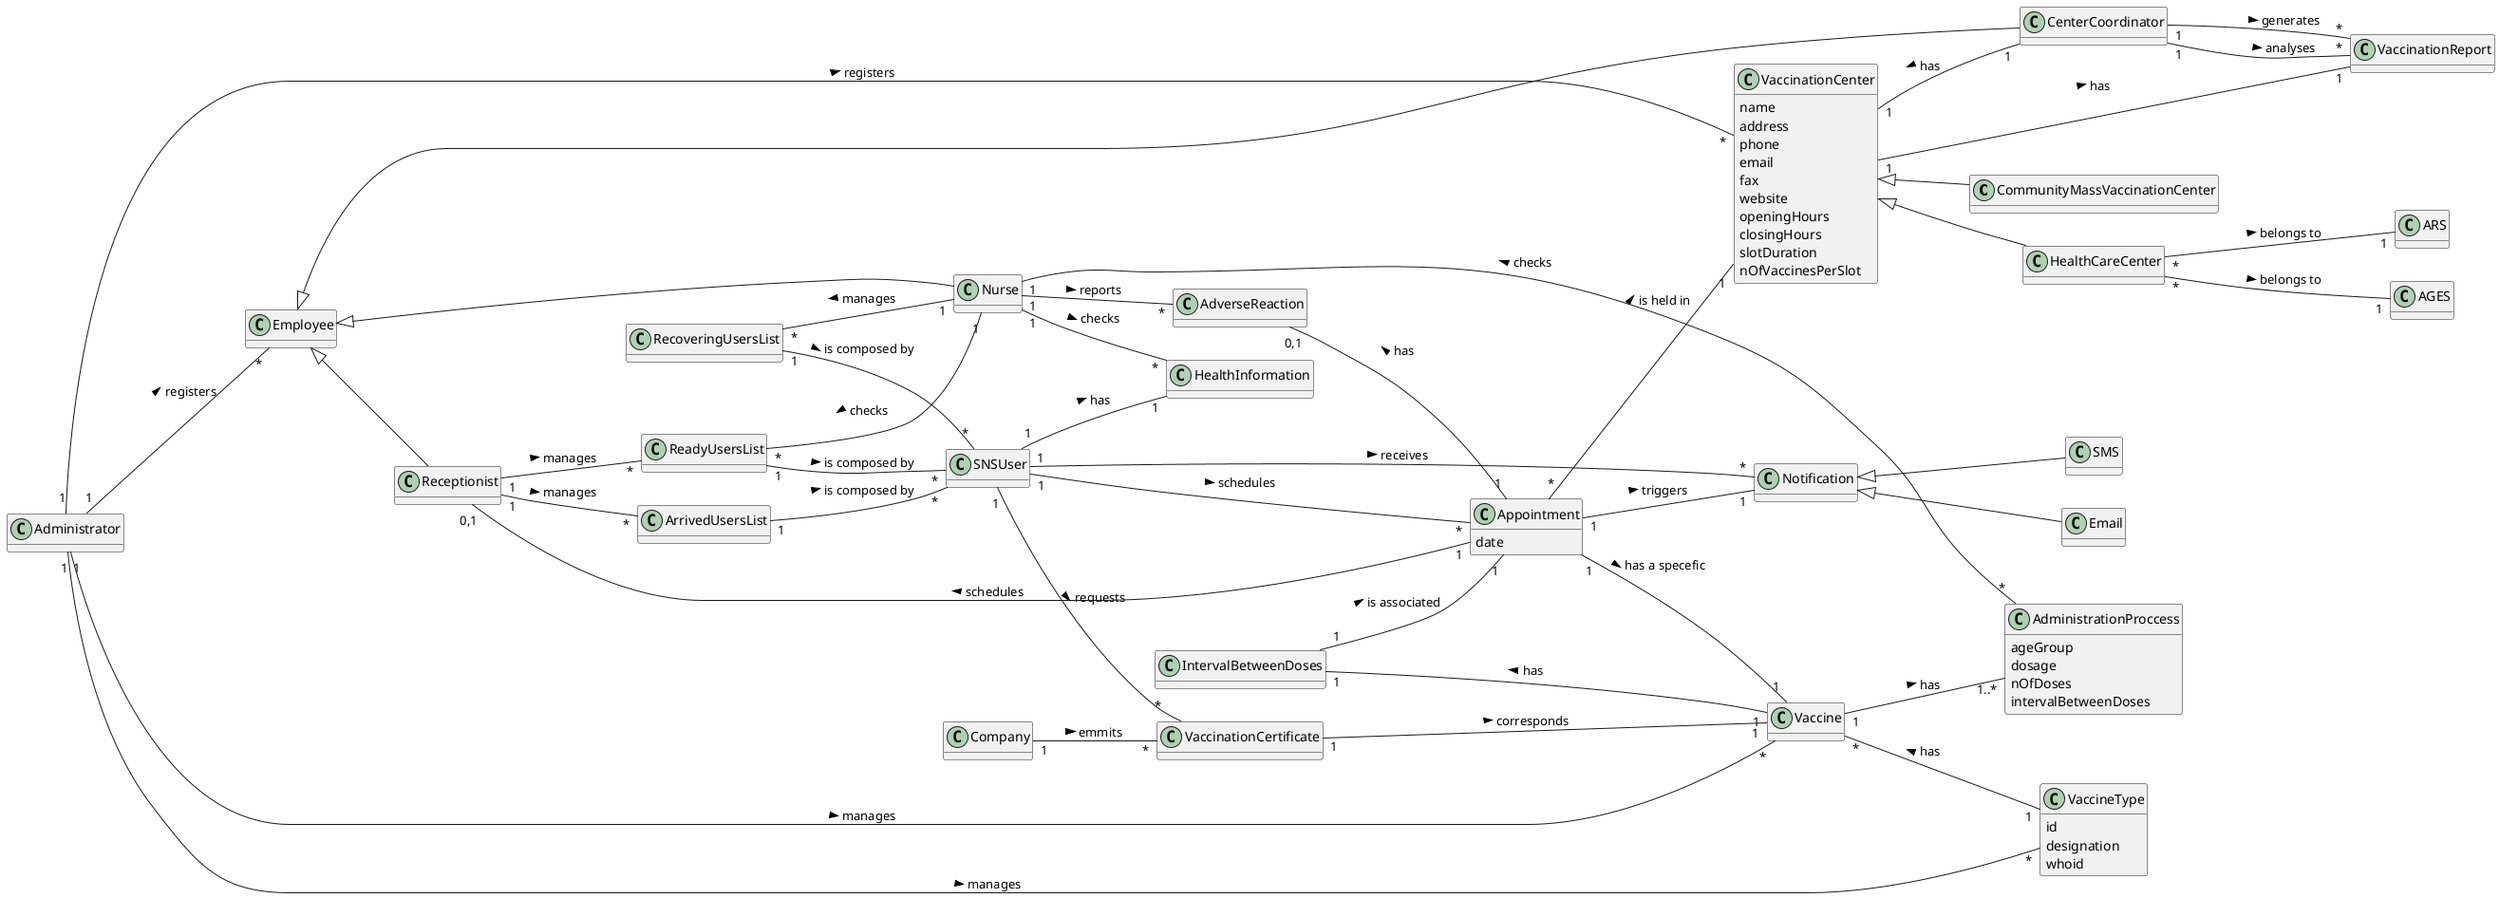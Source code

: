 @startuml Domain Model

hide methods
left to right direction
skinparam classAttributeIconSize 0

class CommunityMassVaccinationCenter {}

class HealthCareCenter {}

class VaccinationCenter {
  name
  address
  phone
  email
  fax
  website
  openingHours
  closingHours
  slotDuration
  nOfVaccinesPerSlot
}

class Vaccine {}

class VaccineType {
  id
  designation
  whoid
}

class SNSUser {}

class HealthInformation {}

class Administrator {}

class Employee {}

class Nurse {}

class Receptionist {}

class CenterCoordinator {}

class Appointment {
  date
}

class AdministrationProccess {
  ageGroup
  dosage
  nOfDoses
  intervalBetweenDoses
}

class AGES {}

class ARS {}

class IntervalBetweenDoses {}

IntervalBetweenDoses "1" -- "1" Vaccine : has <
IntervalBetweenDoses "1" -- "1" Appointment : is associated >

Vaccine "*" -- "1" VaccineType : has <

Employee <|-- Nurse
Employee <|-- Receptionist
Employee <|-- CenterCoordinator

VaccinationCenter <|-- CommunityMassVaccinationCenter
VaccinationCenter <|-- HealthCareCenter

VaccinationCenter "1" -- "1" CenterCoordinator : has < 

HealthCareCenter "*" -- "1" AGES : belongs to > 
HealthCareCenter "*" -- "1" ARS : belongs to > 

Appointment "*" -- "1" VaccinationCenter : is held in >
Appointment "1" -- "1" Vaccine : has a specefic >
Appointment "1" -- "1" Notification : triggers >

Receptionist "1" -- "*" ReadyUsersList : manages >
Receptionist "1" -- "*" ArrivedUsersList : manages >

ReadyUsersList "1" -- "*" SNSUser : is composed by >
ArrivedUsersList "1" -- "*" SNSUser : is composed by > 
RecoveringUsersList "1" -- "*" SNSUser : is composed by >

ReadyUsersList "*" -- "1" Nurse : checks <
RecoveringUsersList "*" -- "1" Nurse : manages <

Administrator "1" -- "*" Employee : registers >
Administrator "1" -- "*" VaccinationCenter : registers >
Administrator "1" -- "*" VaccineType : manages >
Administrator "1" -- "*" Vaccine : manages > 

SNSUser "1" -- "*" Appointment : schedules >
SNSUser "1" -- "1" HealthInformation : has >

Vaccine "1" -- "1..*" AdministrationProccess : has >

SNSUser "1" -- "*" Notification : receives >

SNSUser "1" -- "*" VaccinationCertificate : requests >

VaccinationCertificate "1" -- "1" Vaccine : corresponds >
Company "1" -- "*" VaccinationCertificate : emmits >

Receptionist "0,1" -- "1" Appointment : schedules <

Nurse "1" -- "*" AdverseReaction : reports >
Nurse "1" -- "*" HealthInformation : checks >

VaccinationCenter "1" -- "1" VaccinationReport : has >
CenterCoordinator "1" -- "*" VaccinationReport : analyses >
CenterCoordinator "1" -- "*" VaccinationReport : generates >

Nurse "1" -- "*" AdministrationProccess : checks <

Notification <|-- SMS
Notification <|-- Email

AdverseReaction "0,1" -- "1" Appointment : has <

@enduml
